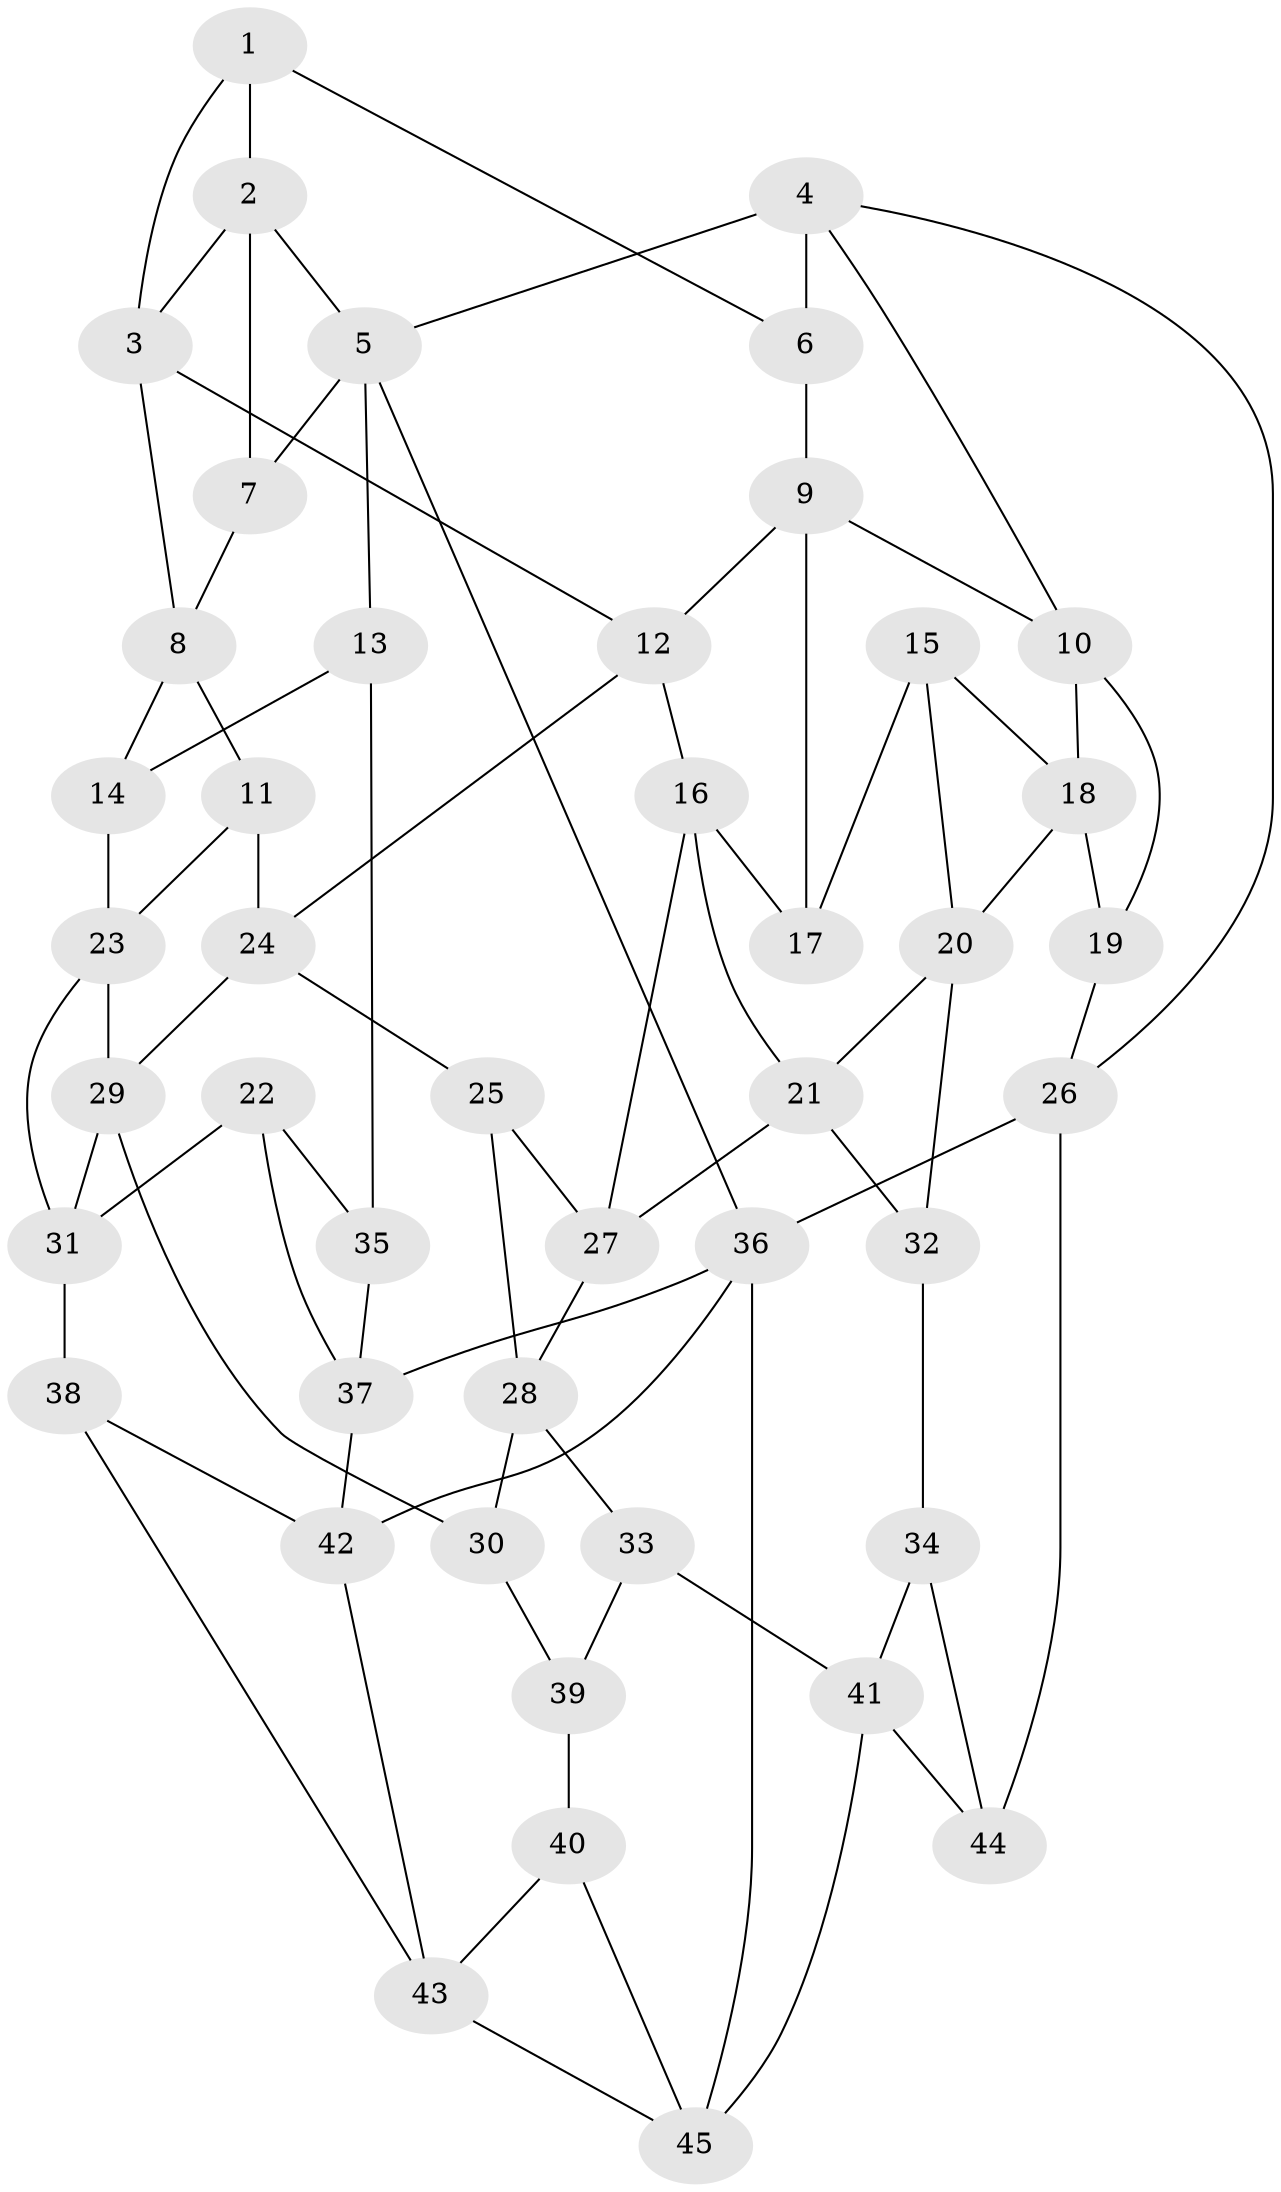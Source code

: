 // original degree distribution, {3: 0.02247191011235955, 4: 0.23595505617977527, 6: 0.20224719101123595, 5: 0.5393258426966292}
// Generated by graph-tools (version 1.1) at 2025/03/03/09/25 03:03:14]
// undirected, 45 vertices, 81 edges
graph export_dot {
graph [start="1"]
  node [color=gray90,style=filled];
  1;
  2;
  3;
  4;
  5;
  6;
  7;
  8;
  9;
  10;
  11;
  12;
  13;
  14;
  15;
  16;
  17;
  18;
  19;
  20;
  21;
  22;
  23;
  24;
  25;
  26;
  27;
  28;
  29;
  30;
  31;
  32;
  33;
  34;
  35;
  36;
  37;
  38;
  39;
  40;
  41;
  42;
  43;
  44;
  45;
  1 -- 2 [weight=1.0];
  1 -- 3 [weight=1.0];
  1 -- 6 [weight=1.0];
  2 -- 3 [weight=1.0];
  2 -- 5 [weight=1.0];
  2 -- 7 [weight=1.0];
  3 -- 8 [weight=1.0];
  3 -- 12 [weight=1.0];
  4 -- 5 [weight=1.0];
  4 -- 6 [weight=2.0];
  4 -- 10 [weight=1.0];
  4 -- 26 [weight=1.0];
  5 -- 7 [weight=2.0];
  5 -- 13 [weight=1.0];
  5 -- 36 [weight=1.0];
  6 -- 9 [weight=1.0];
  7 -- 8 [weight=1.0];
  8 -- 11 [weight=1.0];
  8 -- 14 [weight=1.0];
  9 -- 10 [weight=1.0];
  9 -- 12 [weight=1.0];
  9 -- 17 [weight=1.0];
  10 -- 18 [weight=1.0];
  10 -- 19 [weight=1.0];
  11 -- 23 [weight=1.0];
  11 -- 24 [weight=1.0];
  12 -- 16 [weight=1.0];
  12 -- 24 [weight=1.0];
  13 -- 14 [weight=1.0];
  13 -- 35 [weight=2.0];
  14 -- 23 [weight=1.0];
  15 -- 17 [weight=2.0];
  15 -- 18 [weight=1.0];
  15 -- 20 [weight=1.0];
  16 -- 17 [weight=1.0];
  16 -- 21 [weight=1.0];
  16 -- 27 [weight=1.0];
  18 -- 19 [weight=1.0];
  18 -- 20 [weight=1.0];
  19 -- 26 [weight=1.0];
  20 -- 21 [weight=1.0];
  20 -- 32 [weight=1.0];
  21 -- 27 [weight=1.0];
  21 -- 32 [weight=1.0];
  22 -- 31 [weight=1.0];
  22 -- 35 [weight=1.0];
  22 -- 37 [weight=1.0];
  23 -- 29 [weight=1.0];
  23 -- 31 [weight=1.0];
  24 -- 25 [weight=1.0];
  24 -- 29 [weight=1.0];
  25 -- 27 [weight=1.0];
  25 -- 28 [weight=1.0];
  26 -- 36 [weight=1.0];
  26 -- 44 [weight=2.0];
  27 -- 28 [weight=1.0];
  28 -- 30 [weight=1.0];
  28 -- 33 [weight=1.0];
  29 -- 30 [weight=1.0];
  29 -- 31 [weight=1.0];
  30 -- 39 [weight=1.0];
  31 -- 38 [weight=1.0];
  32 -- 34 [weight=2.0];
  33 -- 39 [weight=1.0];
  33 -- 41 [weight=1.0];
  34 -- 41 [weight=1.0];
  34 -- 44 [weight=1.0];
  35 -- 37 [weight=1.0];
  36 -- 37 [weight=1.0];
  36 -- 42 [weight=1.0];
  36 -- 45 [weight=1.0];
  37 -- 42 [weight=1.0];
  38 -- 42 [weight=1.0];
  38 -- 43 [weight=1.0];
  39 -- 40 [weight=2.0];
  40 -- 43 [weight=1.0];
  40 -- 45 [weight=1.0];
  41 -- 44 [weight=1.0];
  41 -- 45 [weight=1.0];
  42 -- 43 [weight=1.0];
  43 -- 45 [weight=1.0];
}
